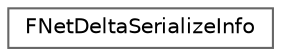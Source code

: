 digraph "Graphical Class Hierarchy"
{
 // INTERACTIVE_SVG=YES
 // LATEX_PDF_SIZE
  bgcolor="transparent";
  edge [fontname=Helvetica,fontsize=10,labelfontname=Helvetica,labelfontsize=10];
  node [fontname=Helvetica,fontsize=10,shape=box,height=0.2,width=0.4];
  rankdir="LR";
  Node0 [id="Node000000",label="FNetDeltaSerializeInfo",height=0.2,width=0.4,color="grey40", fillcolor="white", style="filled",URL="$d0/dea/structFNetDeltaSerializeInfo.html",tooltip="FNetDeltaSerializeInfo This is the parameter structure for delta serialization."];
}
